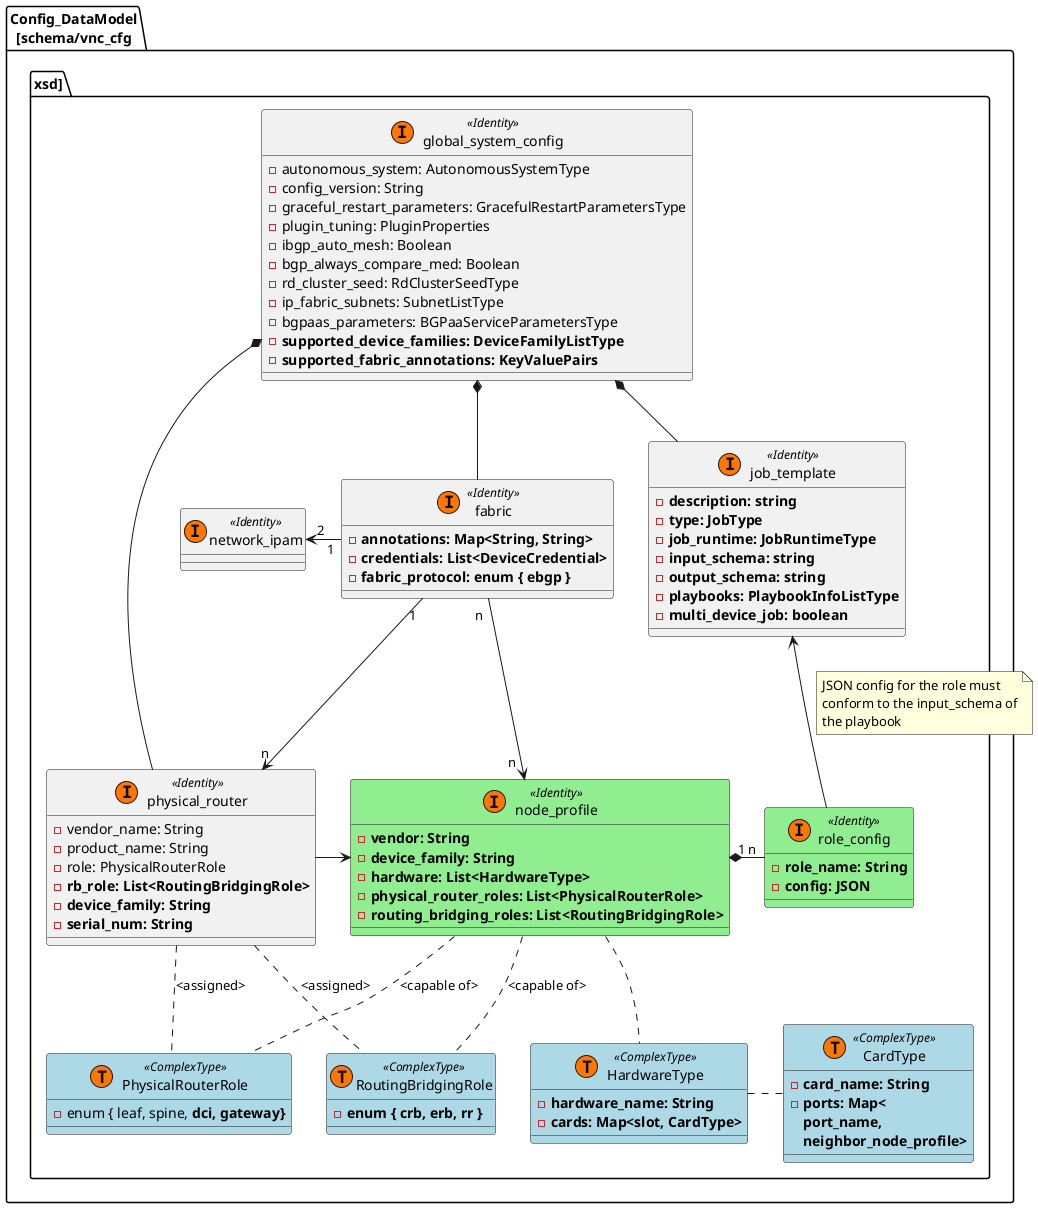 @startuml
package Config_DataModel\n[schema/vnc_cfg.xsd] {

    class global_system_config << (I, #FF7700) Identity>> {
        - autonomous_system: AutonomousSystemType
        - config_version: String
        - graceful_restart_parameters: GracefulRestartParametersType
        - plugin_tuning: PluginProperties
        - ibgp_auto_mesh: Boolean
        - bgp_always_compare_med: Boolean
        - rd_cluster_seed: RdClusterSeedType
        - ip_fabric_subnets: SubnetListType
        - bgpaas_parameters: BGPaaServiceParametersType
        - <b>supported_device_families: DeviceFamilyListType</b>
        - <b>supported_fabric_annotations: KeyValuePairs</b>
    }

    class fabric << (I, #FF7700) Identity>> {
        - <b>annotations: Map<String, String>
        - <b>credentials: List<DeviceCredential>
        - <b>fabric_protocol: enum { ebgp }
'        - <b>enforce_symmetry: Boolean
    }

    class network_ipam << (I, #FF7700) Identity>> {
    }

    class physical_router << (I, #FF7700) Identity>> {
        - vendor_name: String
        - product_name: String
        - role: PhysicalRouterRole
        - <b>rb_role: List<RoutingBridgingRole>
        - <b>device_family: String</b>
        - <b>serial_num: String</b>
    }

    class node_profile << (I, #FF7700) Identity>> #lightgreen {
        - <b>vendor: String
        - <b>device_family: String
        - <b>hardware: List<HardwareType>
        - <b>physical_router_roles: List<PhysicalRouterRole>
        - <b>routing_bridging_roles: List<RoutingBridgingRole>
    }

    class HardwareType << (T, #FF7700) ComplexType >> #lightblue {
      - <b>hardware_name: String
      - <b>cards: Map<slot, CardType>
    }

    class CardType << (T, #FF7700) ComplexType >> #lightblue {
        - <b>card_name: String
        - <b>ports: Map<
             <b>port_name,
             <b>neighbor_node_profile>
    }

    class PhysicalRouterRole << (T, #FF7700) ComplexType >> #lightblue {
        - enum { leaf, spine, <b>dci, <b>gateway}
    }

    class RoutingBridgingRole << (T, #FF7700) ComplexType >> #lightblue {
        - <b>enum { crb, erb, rr }
    }

    class job_template << (I, #FF7700) Identity>> {
        - <b>description: string
        - <b>type: JobType
        - <b>job_runtime: JobRuntimeType
        - <b>input_schema: string
        - <b>output_schema: string
        - <b>playbooks: PlaybookInfoListType
        - <b>multi_device_job: boolean
    }

    class role_config << (I, #FF7700) Identity>> #lightgreen {
        - <b>role_name: String
        - <b>config: JSON
    }

    global_system_config *-- fabric
    global_system_config *-- job_template
    global_system_config *-- physical_router

    fabric "1" --> "n" physical_router
    fabric "n  " --> "n  " node_profile: "                               "
    physical_router -> node_profile

    job_template <-- role_config
    note on link
    JSON config for the role must
    conform to the input_schema of
    the playbook
    end note

    node_profile "1" *- "n" role_config
    node_profile .. HardwareType
    node_profile .. PhysicalRouterRole: <capable of>
    node_profile .. RoutingBridgingRole: <capable of>

    HardwareType . CardType

    physical_router .. PhysicalRouterRole:  "<assigned>"
    physical_router .. RoutingBridgingRole:  "<assigned>"
    network_ipam " 2     " <- "    1 "fabric


}
@enduml
